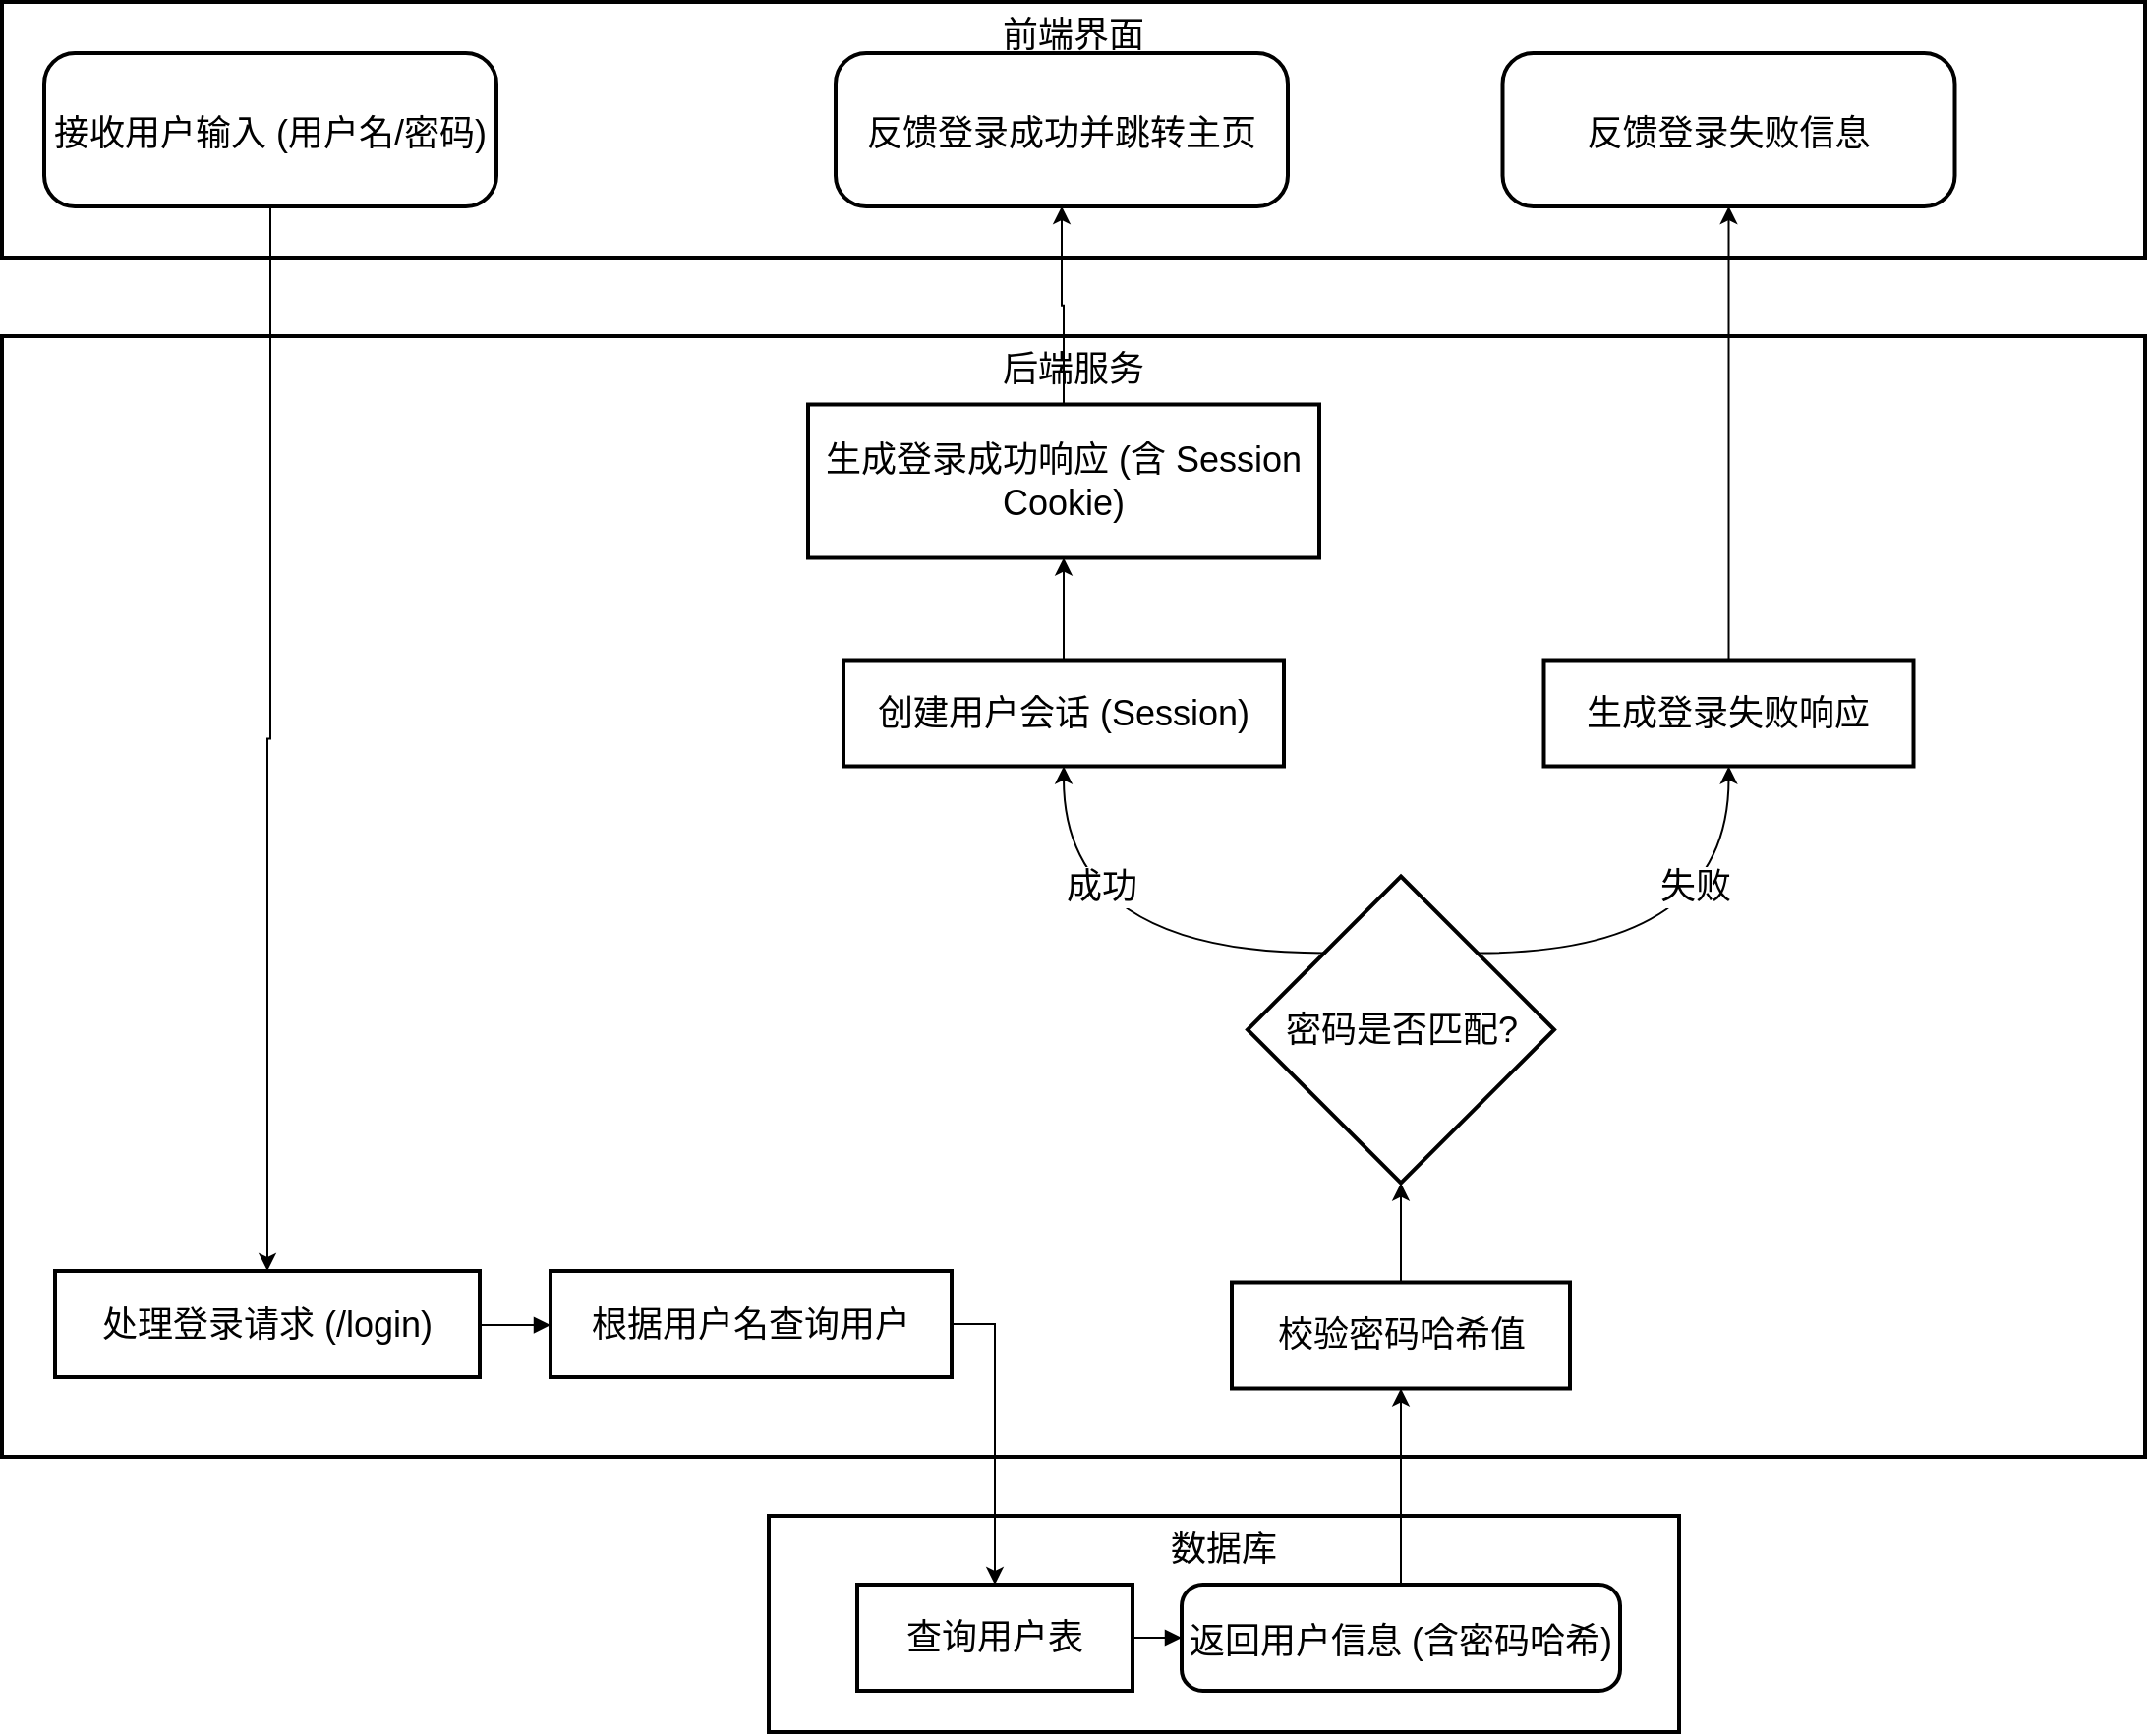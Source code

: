<mxfile version="26.2.15">
  <diagram name="第 1 页" id="VOg0WG0OURcyFoTnkn8K">
    <mxGraphModel dx="1101" dy="2236" grid="1" gridSize="10" guides="1" tooltips="1" connect="1" arrows="1" fold="1" page="1" pageScale="1" pageWidth="827" pageHeight="1169" math="0" shadow="0">
      <root>
        <mxCell id="0" />
        <mxCell id="1" parent="0" />
        <mxCell id="52NmFlTEE-syT0yV7xov-103" value="数据库" style="whiteSpace=wrap;strokeWidth=2;verticalAlign=top;fontSize=18;" vertex="1" parent="1">
          <mxGeometry x="1620" y="690" width="463" height="110" as="geometry" />
        </mxCell>
        <mxCell id="52NmFlTEE-syT0yV7xov-104" value="后端服务" style="whiteSpace=wrap;strokeWidth=2;verticalAlign=top;fontSize=18;" vertex="1" parent="1">
          <mxGeometry x="1230" y="90" width="1090" height="570" as="geometry" />
        </mxCell>
        <mxCell id="52NmFlTEE-syT0yV7xov-105" value="前端界面" style="whiteSpace=wrap;strokeWidth=2;verticalAlign=top;fontSize=18;" vertex="1" parent="1">
          <mxGeometry x="1230" y="-80" width="1090" height="130" as="geometry" />
        </mxCell>
        <mxCell id="52NmFlTEE-syT0yV7xov-131" style="edgeStyle=orthogonalEdgeStyle;rounded=0;orthogonalLoop=1;jettySize=auto;html=1;exitX=0.5;exitY=1;exitDx=0;exitDy=0;fontSize=18;" edge="1" parent="1" source="52NmFlTEE-syT0yV7xov-106" target="52NmFlTEE-syT0yV7xov-109">
          <mxGeometry relative="1" as="geometry" />
        </mxCell>
        <mxCell id="52NmFlTEE-syT0yV7xov-106" value="接收用户输入 (用户名/密码)" style="rounded=1;arcSize=20;strokeWidth=2;fontSize=18;" vertex="1" parent="1">
          <mxGeometry x="1251.5" y="-54" width="230" height="78" as="geometry" />
        </mxCell>
        <mxCell id="52NmFlTEE-syT0yV7xov-107" value="反馈登录成功并跳转主页" style="rounded=1;arcSize=20;strokeWidth=2;fontSize=18;" vertex="1" parent="1">
          <mxGeometry x="1654" y="-54" width="230" height="78" as="geometry" />
        </mxCell>
        <mxCell id="52NmFlTEE-syT0yV7xov-108" value="反馈登录失败信息" style="rounded=1;arcSize=20;strokeWidth=2;fontSize=18;" vertex="1" parent="1">
          <mxGeometry x="1993.25" y="-54" width="230" height="78" as="geometry" />
        </mxCell>
        <mxCell id="52NmFlTEE-syT0yV7xov-109" value="处理登录请求 (/login)" style="whiteSpace=wrap;strokeWidth=2;fontSize=18;" vertex="1" parent="1">
          <mxGeometry x="1257" y="565.5" width="216" height="54" as="geometry" />
        </mxCell>
        <mxCell id="52NmFlTEE-syT0yV7xov-132" style="edgeStyle=orthogonalEdgeStyle;rounded=0;orthogonalLoop=1;jettySize=auto;html=1;exitX=1;exitY=0.5;exitDx=0;exitDy=0;fontSize=18;" edge="1" parent="1" source="52NmFlTEE-syT0yV7xov-110" target="52NmFlTEE-syT0yV7xov-116">
          <mxGeometry relative="1" as="geometry" />
        </mxCell>
        <mxCell id="52NmFlTEE-syT0yV7xov-110" value="根据用户名查询用户" style="whiteSpace=wrap;strokeWidth=2;fontSize=18;" vertex="1" parent="1">
          <mxGeometry x="1509" y="565.5" width="204" height="54" as="geometry" />
        </mxCell>
        <mxCell id="52NmFlTEE-syT0yV7xov-136" style="edgeStyle=orthogonalEdgeStyle;rounded=0;orthogonalLoop=1;jettySize=auto;html=1;exitX=0.5;exitY=0;exitDx=0;exitDy=0;fontSize=18;" edge="1" parent="1" source="52NmFlTEE-syT0yV7xov-111" target="52NmFlTEE-syT0yV7xov-112">
          <mxGeometry relative="1" as="geometry" />
        </mxCell>
        <mxCell id="52NmFlTEE-syT0yV7xov-111" value="校验密码哈希值" style="whiteSpace=wrap;strokeWidth=2;fontSize=18;" vertex="1" parent="1">
          <mxGeometry x="1855.5" y="571.25" width="172" height="54" as="geometry" />
        </mxCell>
        <mxCell id="52NmFlTEE-syT0yV7xov-140" style="edgeStyle=orthogonalEdgeStyle;rounded=0;orthogonalLoop=1;jettySize=auto;html=1;exitX=0;exitY=0;exitDx=0;exitDy=0;entryX=0.5;entryY=1;entryDx=0;entryDy=0;curved=1;fontSize=18;" edge="1" parent="1" source="52NmFlTEE-syT0yV7xov-112" target="52NmFlTEE-syT0yV7xov-113">
          <mxGeometry relative="1" as="geometry">
            <Array as="points">
              <mxPoint x="1770" y="403.75" />
            </Array>
          </mxGeometry>
        </mxCell>
        <mxCell id="52NmFlTEE-syT0yV7xov-146" value="成功" style="edgeLabel;html=1;align=center;verticalAlign=middle;resizable=0;points=[];fontSize=18;" vertex="1" connectable="0" parent="52NmFlTEE-syT0yV7xov-140">
          <mxGeometry x="0.463" y="-19" relative="1" as="geometry">
            <mxPoint as="offset" />
          </mxGeometry>
        </mxCell>
        <mxCell id="52NmFlTEE-syT0yV7xov-141" style="edgeStyle=orthogonalEdgeStyle;rounded=0;orthogonalLoop=1;jettySize=auto;html=1;exitX=1;exitY=0;exitDx=0;exitDy=0;entryX=0.5;entryY=1;entryDx=0;entryDy=0;curved=1;fontSize=18;" edge="1" parent="1" source="52NmFlTEE-syT0yV7xov-112" target="52NmFlTEE-syT0yV7xov-114">
          <mxGeometry relative="1" as="geometry">
            <Array as="points">
              <mxPoint x="2108" y="403.75" />
            </Array>
          </mxGeometry>
        </mxCell>
        <mxCell id="52NmFlTEE-syT0yV7xov-147" value="失败" style="edgeLabel;html=1;align=center;verticalAlign=middle;resizable=0;points=[];fontSize=18;" vertex="1" connectable="0" parent="52NmFlTEE-syT0yV7xov-141">
          <mxGeometry x="0.452" y="18" relative="1" as="geometry">
            <mxPoint as="offset" />
          </mxGeometry>
        </mxCell>
        <mxCell id="52NmFlTEE-syT0yV7xov-112" value="密码是否匹配?" style="rhombus;strokeWidth=2;whiteSpace=wrap;fontSize=18;" vertex="1" parent="1">
          <mxGeometry x="1863.5" y="364.75" width="156" height="156" as="geometry" />
        </mxCell>
        <mxCell id="52NmFlTEE-syT0yV7xov-139" style="edgeStyle=orthogonalEdgeStyle;rounded=0;orthogonalLoop=1;jettySize=auto;html=1;exitX=0.5;exitY=0;exitDx=0;exitDy=0;entryX=0.5;entryY=1;entryDx=0;entryDy=0;fontSize=18;" edge="1" parent="1" source="52NmFlTEE-syT0yV7xov-113" target="52NmFlTEE-syT0yV7xov-115">
          <mxGeometry relative="1" as="geometry" />
        </mxCell>
        <mxCell id="52NmFlTEE-syT0yV7xov-113" value="创建用户会话 (Session)" style="whiteSpace=wrap;strokeWidth=2;fontSize=18;" vertex="1" parent="1">
          <mxGeometry x="1658" y="254.75" width="224" height="54" as="geometry" />
        </mxCell>
        <mxCell id="52NmFlTEE-syT0yV7xov-143" style="edgeStyle=orthogonalEdgeStyle;rounded=0;orthogonalLoop=1;jettySize=auto;html=1;exitX=0.5;exitY=0;exitDx=0;exitDy=0;entryX=0.5;entryY=1;entryDx=0;entryDy=0;fontSize=18;" edge="1" parent="1" source="52NmFlTEE-syT0yV7xov-114" target="52NmFlTEE-syT0yV7xov-108">
          <mxGeometry relative="1" as="geometry" />
        </mxCell>
        <mxCell id="52NmFlTEE-syT0yV7xov-114" value="生成登录失败响应" style="whiteSpace=wrap;strokeWidth=2;fontSize=18;" vertex="1" parent="1">
          <mxGeometry x="2014.25" y="254.75" width="188" height="54" as="geometry" />
        </mxCell>
        <mxCell id="52NmFlTEE-syT0yV7xov-142" style="edgeStyle=orthogonalEdgeStyle;rounded=0;orthogonalLoop=1;jettySize=auto;html=1;exitX=0.5;exitY=0;exitDx=0;exitDy=0;entryX=0.5;entryY=1;entryDx=0;entryDy=0;fontSize=18;" edge="1" parent="1" source="52NmFlTEE-syT0yV7xov-115" target="52NmFlTEE-syT0yV7xov-107">
          <mxGeometry relative="1" as="geometry" />
        </mxCell>
        <mxCell id="52NmFlTEE-syT0yV7xov-115" value="生成登录成功响应 (含 Session Cookie)" style="whiteSpace=wrap;strokeWidth=2;fontSize=18;" vertex="1" parent="1">
          <mxGeometry x="1640" y="124.75" width="260" height="78" as="geometry" />
        </mxCell>
        <mxCell id="52NmFlTEE-syT0yV7xov-116" value="查询用户表" style="whiteSpace=wrap;strokeWidth=2;fontSize=18;" vertex="1" parent="1">
          <mxGeometry x="1665" y="725" width="140" height="54" as="geometry" />
        </mxCell>
        <mxCell id="52NmFlTEE-syT0yV7xov-134" style="edgeStyle=orthogonalEdgeStyle;rounded=0;orthogonalLoop=1;jettySize=auto;html=1;exitX=0.5;exitY=0;exitDx=0;exitDy=0;entryX=0.5;entryY=1;entryDx=0;entryDy=0;fontSize=18;" edge="1" parent="1" source="52NmFlTEE-syT0yV7xov-117" target="52NmFlTEE-syT0yV7xov-111">
          <mxGeometry relative="1" as="geometry" />
        </mxCell>
        <mxCell id="52NmFlTEE-syT0yV7xov-117" value="返回用户信息 (含密码哈希)" style="rounded=1;arcSize=20;strokeWidth=2;fontSize=18;" vertex="1" parent="1">
          <mxGeometry x="1830" y="725" width="223" height="54" as="geometry" />
        </mxCell>
        <mxCell id="52NmFlTEE-syT0yV7xov-119" value="" style="curved=1;startArrow=none;endArrow=block;exitX=1;exitY=0.51;entryX=0;entryY=0.51;rounded=0;fontSize=18;" edge="1" parent="1" source="52NmFlTEE-syT0yV7xov-109" target="52NmFlTEE-syT0yV7xov-110">
          <mxGeometry relative="1" as="geometry">
            <Array as="points" />
          </mxGeometry>
        </mxCell>
        <mxCell id="52NmFlTEE-syT0yV7xov-121" value="" style="curved=1;startArrow=none;endArrow=block;exitX=1;exitY=0.5;entryX=0;entryY=0.5;rounded=0;fontSize=18;" edge="1" parent="1" source="52NmFlTEE-syT0yV7xov-116" target="52NmFlTEE-syT0yV7xov-117">
          <mxGeometry relative="1" as="geometry">
            <Array as="points" />
          </mxGeometry>
        </mxCell>
      </root>
    </mxGraphModel>
  </diagram>
</mxfile>
